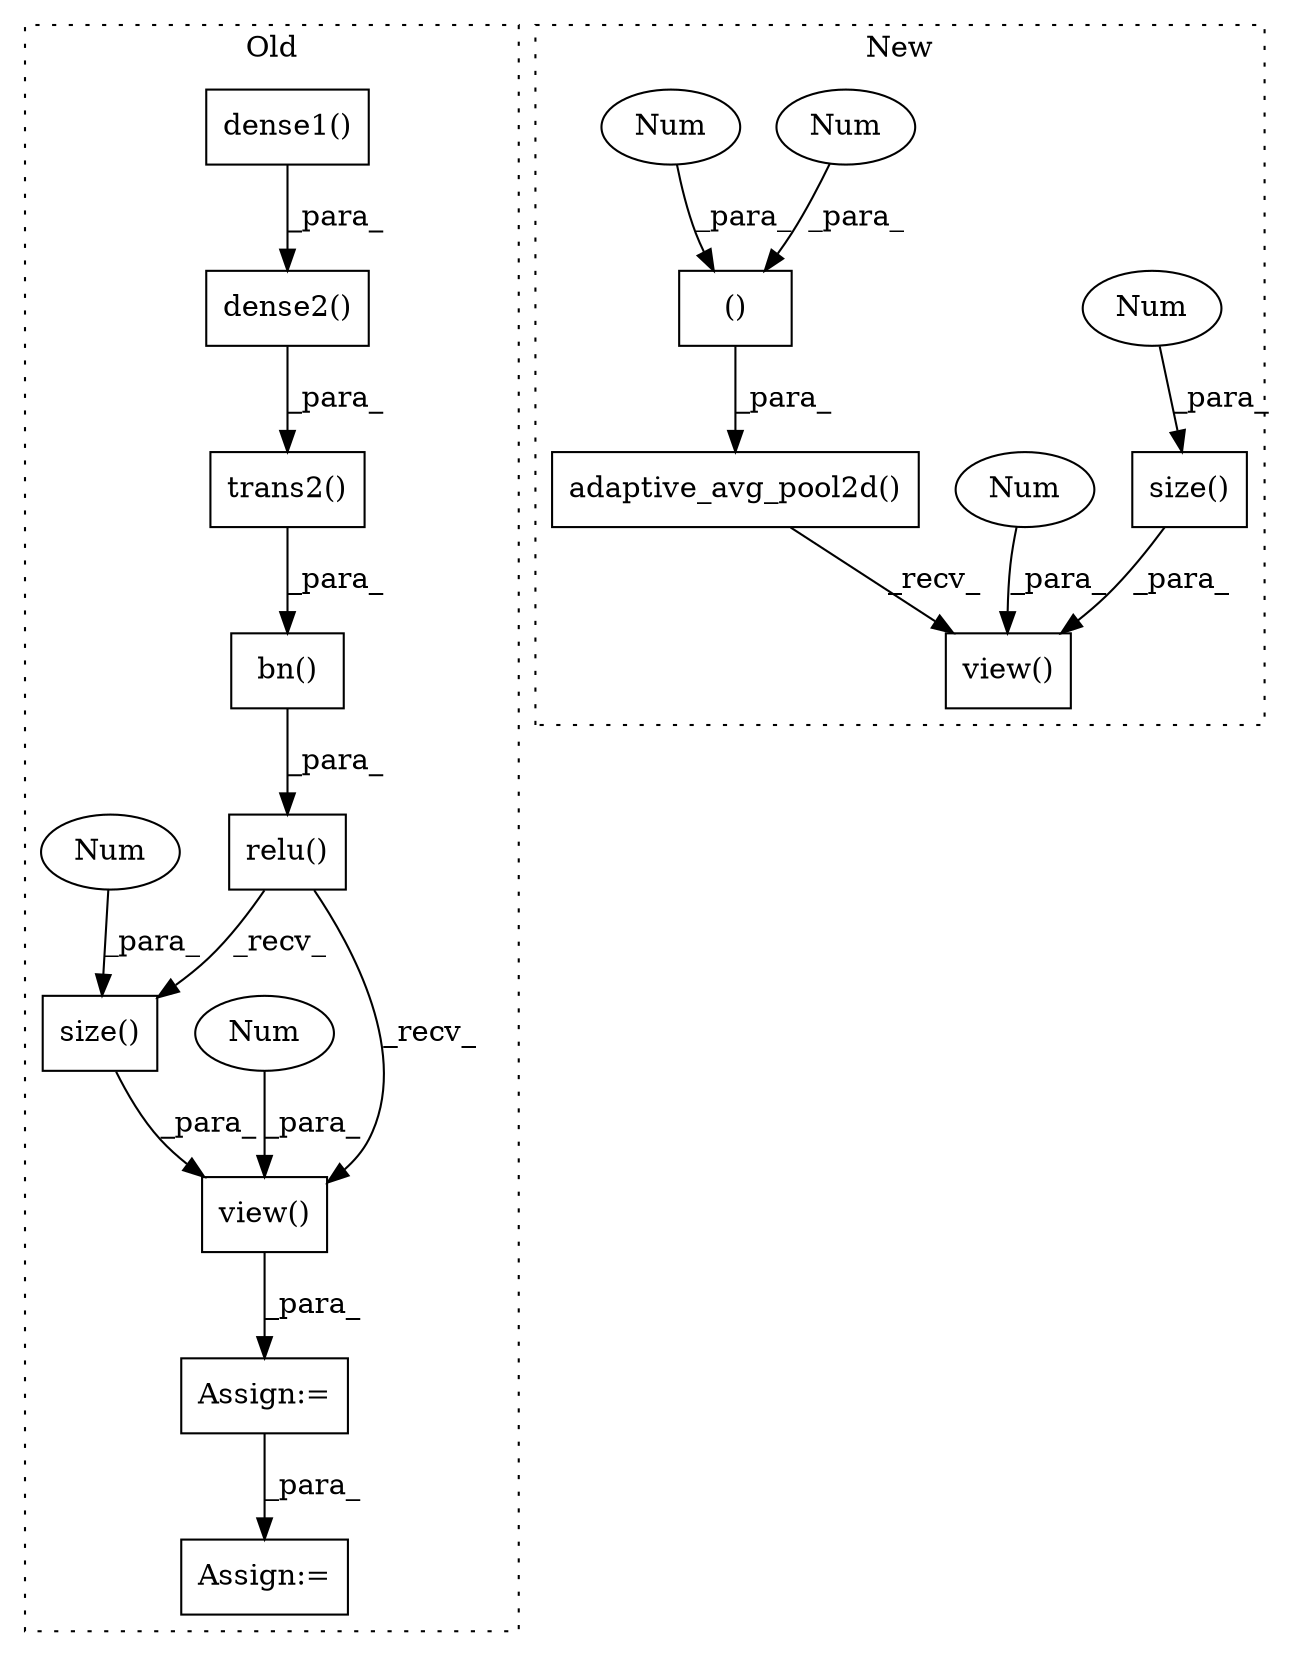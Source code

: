 digraph G {
subgraph cluster0 {
1 [label="trans2()" a="75" s="2830,2858" l="12,1" shape="box"];
3 [label="relu()" a="75" s="2962,2981" l="7,1" shape="box"];
5 [label="bn()" a="75" s="2969,2980" l="8,1" shape="box"];
6 [label="dense1()" a="75" s="2798,2813" l="12,1" shape="box"];
7 [label="view()" a="75" s="2999,3023" l="9,1" shape="box"];
8 [label="Num" a="76" s="3021" l="2" shape="ellipse"];
15 [label="dense2()" a="75" s="2842,2857" l="12,1" shape="box"];
16 [label="Assign:=" a="68" s="2996" l="3" shape="box"];
17 [label="size()" a="75" s="3008,3018" l="9,1" shape="box"];
18 [label="Num" a="76" s="3017" l="1" shape="ellipse"];
19 [label="Assign:=" a="68" s="3036" l="3" shape="box"];
label = "Old";
style="dotted";
}
subgraph cluster1 {
2 [label="size()" a="75" s="4801,4816" l="14,1" shape="box"];
4 [label="Num" a="76" s="4815" l="1" shape="ellipse"];
9 [label="view()" a="75" s="4761,4821" l="40,1" shape="box"];
10 [label="()" a="54" s="4790" l="3" shape="box"];
11 [label="Num" a="76" s="4819" l="2" shape="ellipse"];
12 [label="Num" a="76" s="4789" l="1" shape="ellipse"];
13 [label="Num" a="76" s="4792" l="1" shape="ellipse"];
14 [label="adaptive_avg_pool2d()" a="75" s="4761,4794" l="22,1" shape="box"];
label = "New";
style="dotted";
}
1 -> 5 [label="_para_"];
2 -> 9 [label="_para_"];
3 -> 7 [label="_recv_"];
3 -> 17 [label="_recv_"];
4 -> 2 [label="_para_"];
5 -> 3 [label="_para_"];
6 -> 15 [label="_para_"];
7 -> 16 [label="_para_"];
8 -> 7 [label="_para_"];
10 -> 14 [label="_para_"];
11 -> 9 [label="_para_"];
12 -> 10 [label="_para_"];
13 -> 10 [label="_para_"];
14 -> 9 [label="_recv_"];
15 -> 1 [label="_para_"];
16 -> 19 [label="_para_"];
17 -> 7 [label="_para_"];
18 -> 17 [label="_para_"];
}